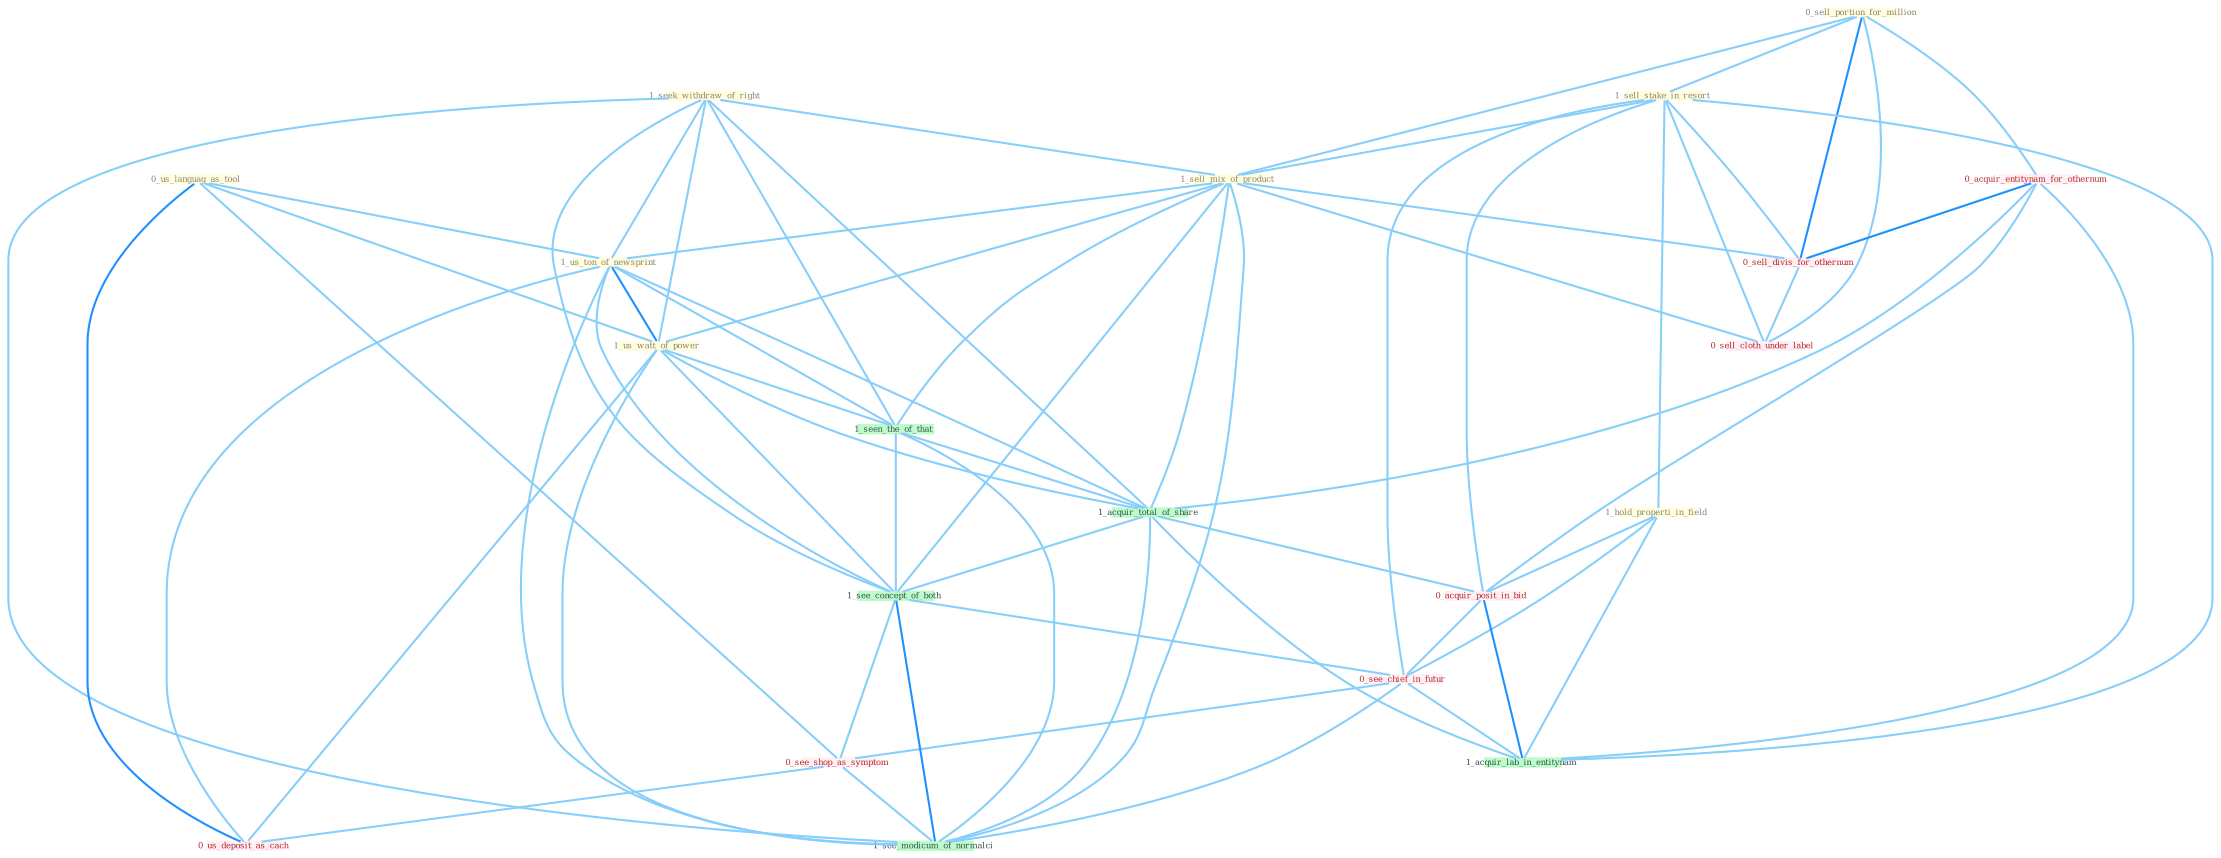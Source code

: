 Graph G{ 
    node
    [shape=polygon,style=filled,width=.5,height=.06,color="#BDFCC9",fixedsize=true,fontsize=4,
    fontcolor="#2f4f4f"];
    {node
    [color="#ffffe0", fontcolor="#8b7d6b"] "1_seek_withdraw_of_right " "0_sell_portion_for_million " "1_sell_stake_in_resort " "1_sell_mix_of_product " "1_hold_properti_in_field " "0_us_languag_as_tool " "1_us_ton_of_newsprint " "1_us_watt_of_power "}
{node [color="#fff0f5", fontcolor="#b22222"] "0_acquir_entitynam_for_othernum " "0_sell_divis_for_othernum " "0_sell_cloth_under_label " "0_acquir_posit_in_bid " "0_see_chief_in_futur " "0_see_shop_as_symptom " "0_us_deposit_as_cach "}
edge [color="#B0E2FF"];

	"1_seek_withdraw_of_right " -- "1_sell_mix_of_product " [w="1", color="#87cefa" ];
	"1_seek_withdraw_of_right " -- "1_us_ton_of_newsprint " [w="1", color="#87cefa" ];
	"1_seek_withdraw_of_right " -- "1_us_watt_of_power " [w="1", color="#87cefa" ];
	"1_seek_withdraw_of_right " -- "1_seen_the_of_that " [w="1", color="#87cefa" ];
	"1_seek_withdraw_of_right " -- "1_acquir_total_of_share " [w="1", color="#87cefa" ];
	"1_seek_withdraw_of_right " -- "1_see_concept_of_both " [w="1", color="#87cefa" ];
	"1_seek_withdraw_of_right " -- "1_see_modicum_of_normalci " [w="1", color="#87cefa" ];
	"0_sell_portion_for_million " -- "1_sell_stake_in_resort " [w="1", color="#87cefa" ];
	"0_sell_portion_for_million " -- "1_sell_mix_of_product " [w="1", color="#87cefa" ];
	"0_sell_portion_for_million " -- "0_acquir_entitynam_for_othernum " [w="1", color="#87cefa" ];
	"0_sell_portion_for_million " -- "0_sell_divis_for_othernum " [w="2", color="#1e90ff" , len=0.8];
	"0_sell_portion_for_million " -- "0_sell_cloth_under_label " [w="1", color="#87cefa" ];
	"1_sell_stake_in_resort " -- "1_sell_mix_of_product " [w="1", color="#87cefa" ];
	"1_sell_stake_in_resort " -- "1_hold_properti_in_field " [w="1", color="#87cefa" ];
	"1_sell_stake_in_resort " -- "0_sell_divis_for_othernum " [w="1", color="#87cefa" ];
	"1_sell_stake_in_resort " -- "0_sell_cloth_under_label " [w="1", color="#87cefa" ];
	"1_sell_stake_in_resort " -- "0_acquir_posit_in_bid " [w="1", color="#87cefa" ];
	"1_sell_stake_in_resort " -- "0_see_chief_in_futur " [w="1", color="#87cefa" ];
	"1_sell_stake_in_resort " -- "1_acquir_lab_in_entitynam " [w="1", color="#87cefa" ];
	"1_sell_mix_of_product " -- "1_us_ton_of_newsprint " [w="1", color="#87cefa" ];
	"1_sell_mix_of_product " -- "1_us_watt_of_power " [w="1", color="#87cefa" ];
	"1_sell_mix_of_product " -- "1_seen_the_of_that " [w="1", color="#87cefa" ];
	"1_sell_mix_of_product " -- "0_sell_divis_for_othernum " [w="1", color="#87cefa" ];
	"1_sell_mix_of_product " -- "1_acquir_total_of_share " [w="1", color="#87cefa" ];
	"1_sell_mix_of_product " -- "0_sell_cloth_under_label " [w="1", color="#87cefa" ];
	"1_sell_mix_of_product " -- "1_see_concept_of_both " [w="1", color="#87cefa" ];
	"1_sell_mix_of_product " -- "1_see_modicum_of_normalci " [w="1", color="#87cefa" ];
	"1_hold_properti_in_field " -- "0_acquir_posit_in_bid " [w="1", color="#87cefa" ];
	"1_hold_properti_in_field " -- "0_see_chief_in_futur " [w="1", color="#87cefa" ];
	"1_hold_properti_in_field " -- "1_acquir_lab_in_entitynam " [w="1", color="#87cefa" ];
	"0_us_languag_as_tool " -- "1_us_ton_of_newsprint " [w="1", color="#87cefa" ];
	"0_us_languag_as_tool " -- "1_us_watt_of_power " [w="1", color="#87cefa" ];
	"0_us_languag_as_tool " -- "0_see_shop_as_symptom " [w="1", color="#87cefa" ];
	"0_us_languag_as_tool " -- "0_us_deposit_as_cach " [w="2", color="#1e90ff" , len=0.8];
	"1_us_ton_of_newsprint " -- "1_us_watt_of_power " [w="2", color="#1e90ff" , len=0.8];
	"1_us_ton_of_newsprint " -- "1_seen_the_of_that " [w="1", color="#87cefa" ];
	"1_us_ton_of_newsprint " -- "1_acquir_total_of_share " [w="1", color="#87cefa" ];
	"1_us_ton_of_newsprint " -- "1_see_concept_of_both " [w="1", color="#87cefa" ];
	"1_us_ton_of_newsprint " -- "0_us_deposit_as_cach " [w="1", color="#87cefa" ];
	"1_us_ton_of_newsprint " -- "1_see_modicum_of_normalci " [w="1", color="#87cefa" ];
	"1_us_watt_of_power " -- "1_seen_the_of_that " [w="1", color="#87cefa" ];
	"1_us_watt_of_power " -- "1_acquir_total_of_share " [w="1", color="#87cefa" ];
	"1_us_watt_of_power " -- "1_see_concept_of_both " [w="1", color="#87cefa" ];
	"1_us_watt_of_power " -- "0_us_deposit_as_cach " [w="1", color="#87cefa" ];
	"1_us_watt_of_power " -- "1_see_modicum_of_normalci " [w="1", color="#87cefa" ];
	"0_acquir_entitynam_for_othernum " -- "0_sell_divis_for_othernum " [w="2", color="#1e90ff" , len=0.8];
	"0_acquir_entitynam_for_othernum " -- "1_acquir_total_of_share " [w="1", color="#87cefa" ];
	"0_acquir_entitynam_for_othernum " -- "0_acquir_posit_in_bid " [w="1", color="#87cefa" ];
	"0_acquir_entitynam_for_othernum " -- "1_acquir_lab_in_entitynam " [w="1", color="#87cefa" ];
	"1_seen_the_of_that " -- "1_acquir_total_of_share " [w="1", color="#87cefa" ];
	"1_seen_the_of_that " -- "1_see_concept_of_both " [w="1", color="#87cefa" ];
	"1_seen_the_of_that " -- "1_see_modicum_of_normalci " [w="1", color="#87cefa" ];
	"0_sell_divis_for_othernum " -- "0_sell_cloth_under_label " [w="1", color="#87cefa" ];
	"1_acquir_total_of_share " -- "0_acquir_posit_in_bid " [w="1", color="#87cefa" ];
	"1_acquir_total_of_share " -- "1_see_concept_of_both " [w="1", color="#87cefa" ];
	"1_acquir_total_of_share " -- "1_acquir_lab_in_entitynam " [w="1", color="#87cefa" ];
	"1_acquir_total_of_share " -- "1_see_modicum_of_normalci " [w="1", color="#87cefa" ];
	"0_acquir_posit_in_bid " -- "0_see_chief_in_futur " [w="1", color="#87cefa" ];
	"0_acquir_posit_in_bid " -- "1_acquir_lab_in_entitynam " [w="2", color="#1e90ff" , len=0.8];
	"1_see_concept_of_both " -- "0_see_chief_in_futur " [w="1", color="#87cefa" ];
	"1_see_concept_of_both " -- "0_see_shop_as_symptom " [w="1", color="#87cefa" ];
	"1_see_concept_of_both " -- "1_see_modicum_of_normalci " [w="2", color="#1e90ff" , len=0.8];
	"0_see_chief_in_futur " -- "0_see_shop_as_symptom " [w="1", color="#87cefa" ];
	"0_see_chief_in_futur " -- "1_acquir_lab_in_entitynam " [w="1", color="#87cefa" ];
	"0_see_chief_in_futur " -- "1_see_modicum_of_normalci " [w="1", color="#87cefa" ];
	"0_see_shop_as_symptom " -- "0_us_deposit_as_cach " [w="1", color="#87cefa" ];
	"0_see_shop_as_symptom " -- "1_see_modicum_of_normalci " [w="1", color="#87cefa" ];
}